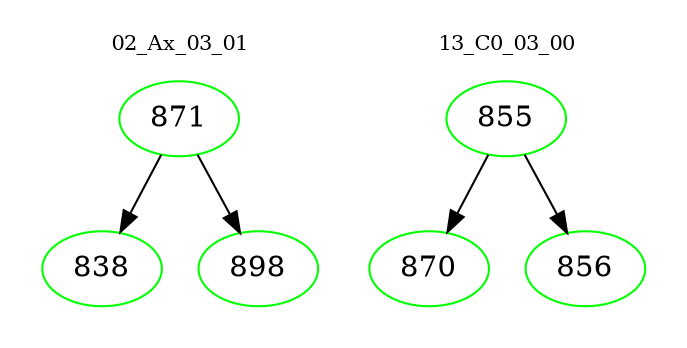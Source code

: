 digraph{
subgraph cluster_0 {
color = white
label = "02_Ax_03_01";
fontsize=10;
T0_871 [label="871", color="green"]
T0_871 -> T0_838 [color="black"]
T0_838 [label="838", color="green"]
T0_871 -> T0_898 [color="black"]
T0_898 [label="898", color="green"]
}
subgraph cluster_1 {
color = white
label = "13_C0_03_00";
fontsize=10;
T1_855 [label="855", color="green"]
T1_855 -> T1_870 [color="black"]
T1_870 [label="870", color="green"]
T1_855 -> T1_856 [color="black"]
T1_856 [label="856", color="green"]
}
}
